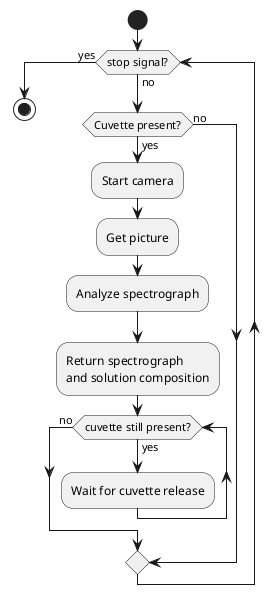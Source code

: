 @startuml Spectrometer activity flow
start
while (stop signal?) is (no)
    if (Cuvette present?) then (yes)
        :Start camera;
        :Get picture;
        :Analyze spectrograph;
        :Return spectrograph\nand solution composition;
        while (cuvette still present?) is (yes)
            :Wait for cuvette release;
        endwhile (no)
    else (no)
    endif
endwhile (yes)
stop
@enduml
